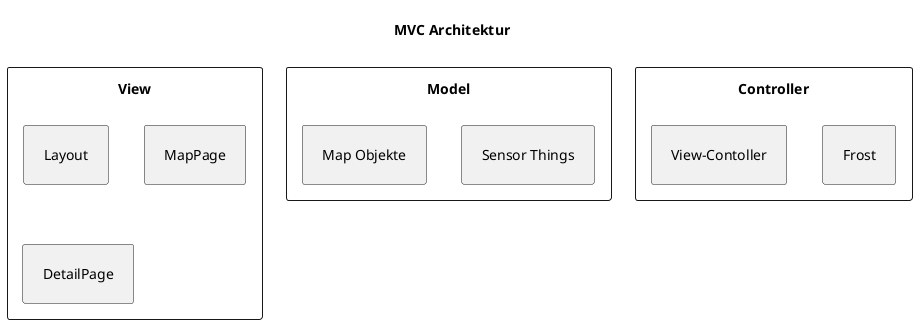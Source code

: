 @startuml Architektur

title MVC Architektur
skinparam padding 10

rectangle Model {
    rectangle "Sensor Things"
    rectangle "Map Objekte"
}

rectangle View {
    rectangle "Layout"
    rectangle "MapPage"
    rectangle "DetailPage"
}

rectangle Controller {
    rectangle "Frost"
    rectangle "View-Contoller"
}

@enduml